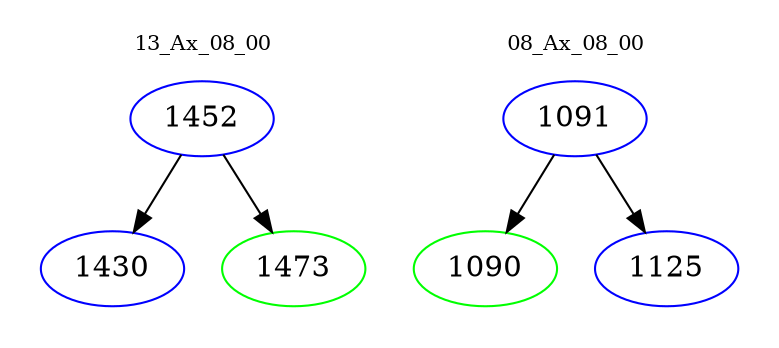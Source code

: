 digraph{
subgraph cluster_0 {
color = white
label = "13_Ax_08_00";
fontsize=10;
T0_1452 [label="1452", color="blue"]
T0_1452 -> T0_1430 [color="black"]
T0_1430 [label="1430", color="blue"]
T0_1452 -> T0_1473 [color="black"]
T0_1473 [label="1473", color="green"]
}
subgraph cluster_1 {
color = white
label = "08_Ax_08_00";
fontsize=10;
T1_1091 [label="1091", color="blue"]
T1_1091 -> T1_1090 [color="black"]
T1_1090 [label="1090", color="green"]
T1_1091 -> T1_1125 [color="black"]
T1_1125 [label="1125", color="blue"]
}
}
